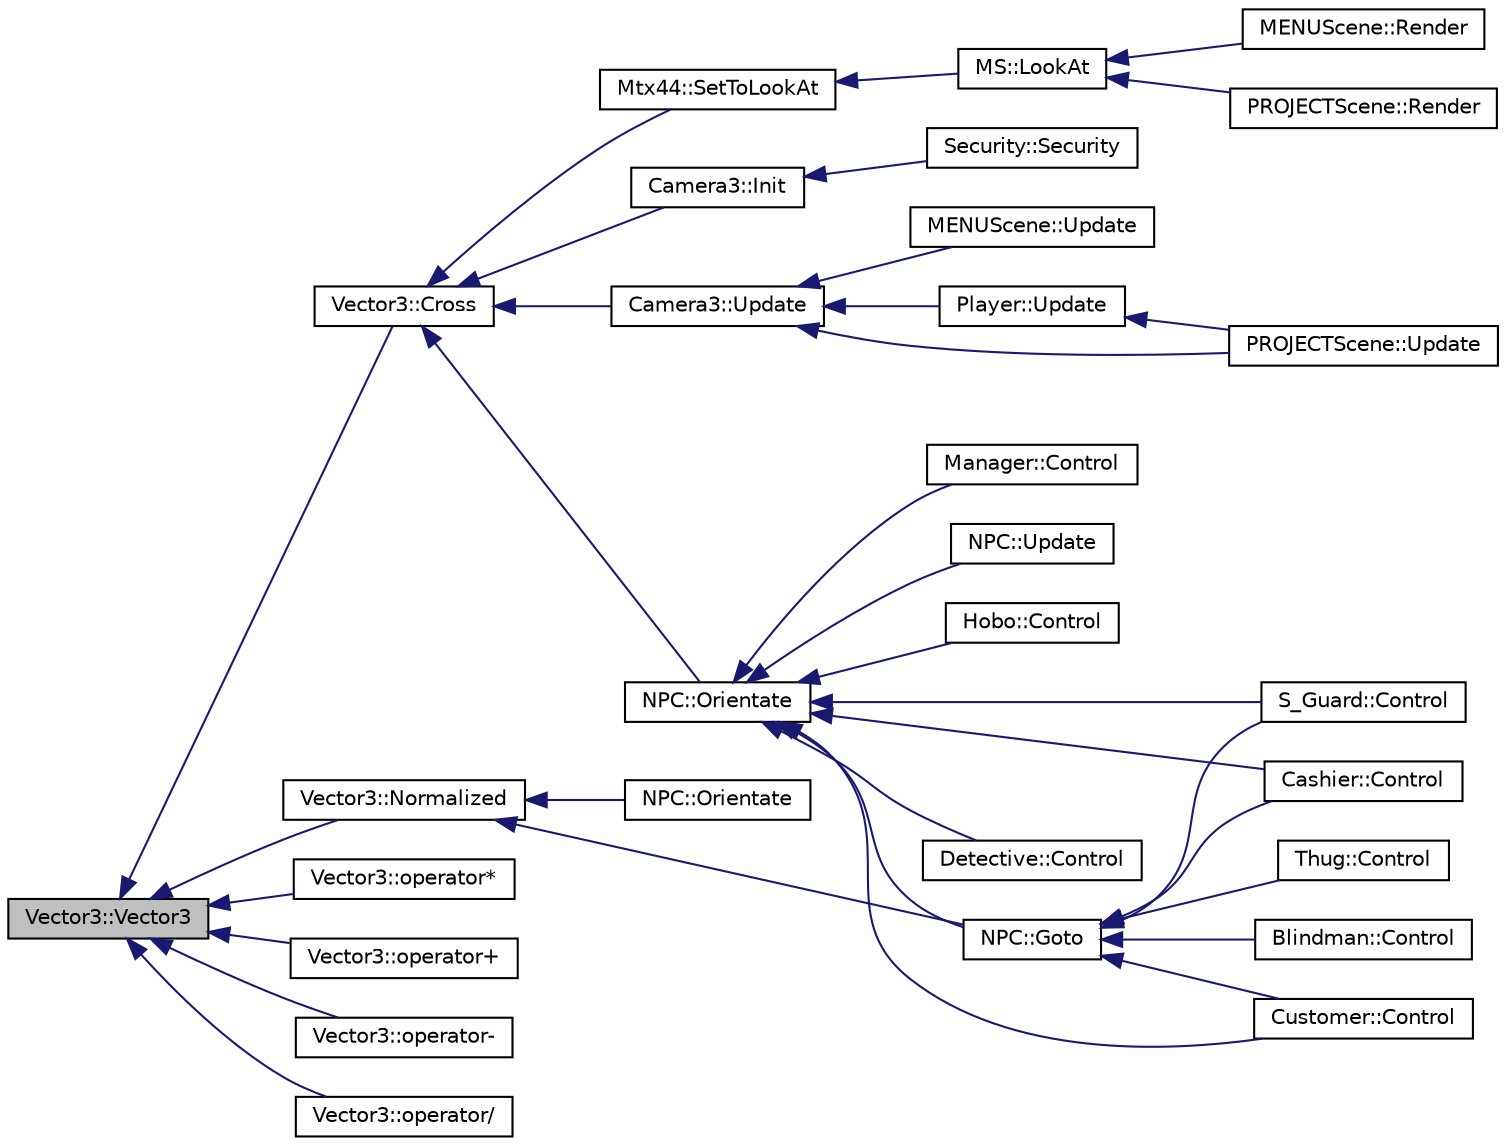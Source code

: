 digraph "Vector3::Vector3"
{
  bgcolor="transparent";
  edge [fontname="Helvetica",fontsize="10",labelfontname="Helvetica",labelfontsize="10"];
  node [fontname="Helvetica",fontsize="10",shape=record];
  rankdir="LR";
  Node1 [label="Vector3::Vector3",height=0.2,width=0.4,color="black", fillcolor="grey75", style="filled", fontcolor="black"];
  Node1 -> Node2 [dir="back",color="midnightblue",fontsize="10",style="solid",fontname="Helvetica"];
  Node2 [label="Vector3::Cross",height=0.2,width=0.4,color="black",URL="$structVector3.html#aa1cdc5357009b47fe585ddd61e263aad",tooltip="Cross product of 2 vectors. "];
  Node2 -> Node3 [dir="back",color="midnightblue",fontsize="10",style="solid",fontname="Helvetica"];
  Node3 [label="Mtx44::SetToLookAt",height=0.2,width=0.4,color="black",URL="$classMtx44.html#a7c3d2d30d9ed5bfca2ba97d0e570930f",tooltip="Set matrix to be a lookat matrix. "];
  Node3 -> Node4 [dir="back",color="midnightblue",fontsize="10",style="solid",fontname="Helvetica"];
  Node4 [label="MS::LookAt",height=0.2,width=0.4,color="black",URL="$classMS.html#a2638cd3249260877cc31329978fb6b38",tooltip="Setup lookat matrix and push to matrix stack. "];
  Node4 -> Node5 [dir="back",color="midnightblue",fontsize="10",style="solid",fontname="Helvetica"];
  Node5 [label="MENUScene::Render",height=0.2,width=0.4,color="black",URL="$classMENUScene.html#a14c0bfb1f360fd99dbc81b66ea2dcc84",tooltip="Render. "];
  Node4 -> Node6 [dir="back",color="midnightblue",fontsize="10",style="solid",fontname="Helvetica"];
  Node6 [label="PROJECTScene::Render",height=0.2,width=0.4,color="black",URL="$classPROJECTScene.html#a67fe944ad8dbaf81cedfb07cff9b860c",tooltip="Render. "];
  Node2 -> Node7 [dir="back",color="midnightblue",fontsize="10",style="solid",fontname="Helvetica"];
  Node7 [label="Camera3::Init",height=0.2,width=0.4,color="black",URL="$classCamera3.html#a1cb8d466abcd4d1ad4567846dcca1ce5",tooltip="This is the initializer. "];
  Node7 -> Node8 [dir="back",color="midnightblue",fontsize="10",style="solid",fontname="Helvetica"];
  Node8 [label="Security::Security",height=0.2,width=0.4,color="black",URL="$classSecurity.html#ae7a09d00c186c6587e9fda320a885c28"];
  Node2 -> Node9 [dir="back",color="midnightblue",fontsize="10",style="solid",fontname="Helvetica"];
  Node9 [label="Camera3::Update",height=0.2,width=0.4,color="black",URL="$classCamera3.html#acc5d4103826cda6d20b80a0d35eacdbe",tooltip="This is the update function. "];
  Node9 -> Node10 [dir="back",color="midnightblue",fontsize="10",style="solid",fontname="Helvetica"];
  Node10 [label="MENUScene::Update",height=0.2,width=0.4,color="black",URL="$classMENUScene.html#af3d760e446184aaac26ae0af2163ad3a",tooltip="Update. "];
  Node9 -> Node11 [dir="back",color="midnightblue",fontsize="10",style="solid",fontname="Helvetica"];
  Node11 [label="Player::Update",height=0.2,width=0.4,color="black",URL="$classPlayer.html#a522cbf980cc179616292e2b25399c1dc",tooltip="PLayer Update function. "];
  Node11 -> Node12 [dir="back",color="midnightblue",fontsize="10",style="solid",fontname="Helvetica"];
  Node12 [label="PROJECTScene::Update",height=0.2,width=0.4,color="black",URL="$classPROJECTScene.html#ab4521f32fd8e1e5901c9896404e09789",tooltip="Upadte. "];
  Node9 -> Node12 [dir="back",color="midnightblue",fontsize="10",style="solid",fontname="Helvetica"];
  Node2 -> Node13 [dir="back",color="midnightblue",fontsize="10",style="solid",fontname="Helvetica"];
  Node13 [label="NPC::Orientate",height=0.2,width=0.4,color="black",URL="$classNPC.html#a1dd6753d963d97c35971f223843fa20b",tooltip="Orientation. "];
  Node13 -> Node14 [dir="back",color="midnightblue",fontsize="10",style="solid",fontname="Helvetica"];
  Node14 [label="Hobo::Control",height=0.2,width=0.4,color="black",URL="$classHobo.html#afcf4cdc2748d1a3ace0059ac87631509",tooltip="Hobo control. "];
  Node13 -> Node15 [dir="back",color="midnightblue",fontsize="10",style="solid",fontname="Helvetica"];
  Node15 [label="Cashier::Control",height=0.2,width=0.4,color="black",URL="$classCashier.html#a4932c14600f942a852991044f7d99fcb",tooltip="Cashier Control. "];
  Node13 -> Node16 [dir="back",color="midnightblue",fontsize="10",style="solid",fontname="Helvetica"];
  Node16 [label="Customer::Control",height=0.2,width=0.4,color="black",URL="$classCustomer.html#a21ad635f8e45a5a82d28ce59c11b37d0",tooltip="Customer Control. "];
  Node13 -> Node17 [dir="back",color="midnightblue",fontsize="10",style="solid",fontname="Helvetica"];
  Node17 [label="Detective::Control",height=0.2,width=0.4,color="black",URL="$classDetective.html#a6c4bd2e90dc9cd222cab66e86bee7a49",tooltip="Detective Control. "];
  Node13 -> Node18 [dir="back",color="midnightblue",fontsize="10",style="solid",fontname="Helvetica"];
  Node18 [label="S_Guard::Control",height=0.2,width=0.4,color="black",URL="$classS__Guard.html#a757e5c4e30aeae82816f6f93c20858b2",tooltip="Security Control. "];
  Node13 -> Node19 [dir="back",color="midnightblue",fontsize="10",style="solid",fontname="Helvetica"];
  Node19 [label="Manager::Control",height=0.2,width=0.4,color="black",URL="$classManager.html#aa23a22bfd454e602d39588a6b6b23224",tooltip="Manager Control. "];
  Node13 -> Node20 [dir="back",color="midnightblue",fontsize="10",style="solid",fontname="Helvetica"];
  Node20 [label="NPC::Goto",height=0.2,width=0.4,color="black",URL="$classNPC.html#a6f8d69aac667c616c6e42d49358cf968",tooltip="Go to function. "];
  Node20 -> Node21 [dir="back",color="midnightblue",fontsize="10",style="solid",fontname="Helvetica"];
  Node21 [label="Thug::Control",height=0.2,width=0.4,color="black",URL="$classThug.html#acb36644581f6c78939ad2711b96fc7ba",tooltip="Thug control. "];
  Node20 -> Node15 [dir="back",color="midnightblue",fontsize="10",style="solid",fontname="Helvetica"];
  Node20 -> Node22 [dir="back",color="midnightblue",fontsize="10",style="solid",fontname="Helvetica"];
  Node22 [label="Blindman::Control",height=0.2,width=0.4,color="black",URL="$classBlindman.html#a1075050c7a1ad2ccb92e39f107bdc831",tooltip="Blindman Control. "];
  Node20 -> Node16 [dir="back",color="midnightblue",fontsize="10",style="solid",fontname="Helvetica"];
  Node20 -> Node18 [dir="back",color="midnightblue",fontsize="10",style="solid",fontname="Helvetica"];
  Node13 -> Node23 [dir="back",color="midnightblue",fontsize="10",style="solid",fontname="Helvetica"];
  Node23 [label="NPC::Update",height=0.2,width=0.4,color="black",URL="$classNPC.html#a24721357146b87e473c740fe9f295841",tooltip="Update function. "];
  Node1 -> Node24 [dir="back",color="midnightblue",fontsize="10",style="solid",fontname="Helvetica"];
  Node24 [label="Vector3::Normalized",height=0.2,width=0.4,color="black",URL="$structVector3.html#a2da0f00c5529bced69763320dac9c414",tooltip="Return a copy of this vector, normalized. "];
  Node24 -> Node25 [dir="back",color="midnightblue",fontsize="10",style="solid",fontname="Helvetica"];
  Node25 [label="NPC::Orientate",height=0.2,width=0.4,color="black",URL="$classNPC.html#aa7bf0d862f15684245b4559177cfb92f",tooltip="Overloaded orientation. "];
  Node24 -> Node20 [dir="back",color="midnightblue",fontsize="10",style="solid",fontname="Helvetica"];
  Node1 -> Node26 [dir="back",color="midnightblue",fontsize="10",style="solid",fontname="Helvetica"];
  Node26 [label="Vector3::operator*",height=0.2,width=0.4,color="black",URL="$structVector3.html#a0f0ed25ae62b6acaf21e7f39cfa4aeec",tooltip="operator* overload for scalar multiplication "];
  Node1 -> Node27 [dir="back",color="midnightblue",fontsize="10",style="solid",fontname="Helvetica"];
  Node27 [label="Vector3::operator+",height=0.2,width=0.4,color="black",URL="$structVector3.html#a90c345c2a67d220a474a6f209102634d",tooltip="operator+ overload for vector addition "];
  Node1 -> Node28 [dir="back",color="midnightblue",fontsize="10",style="solid",fontname="Helvetica"];
  Node28 [label="Vector3::operator-",height=0.2,width=0.4,color="black",URL="$structVector3.html#a224d913ac29766a57a5d7c96eb226b92",tooltip="operator- overload for vector subtraction "];
  Node1 -> Node29 [dir="back",color="midnightblue",fontsize="10",style="solid",fontname="Helvetica"];
  Node29 [label="Vector3::operator/",height=0.2,width=0.4,color="black",URL="$structVector3.html#a2ff6e47cca48cfe640cb73feaf2a4845"];
}
